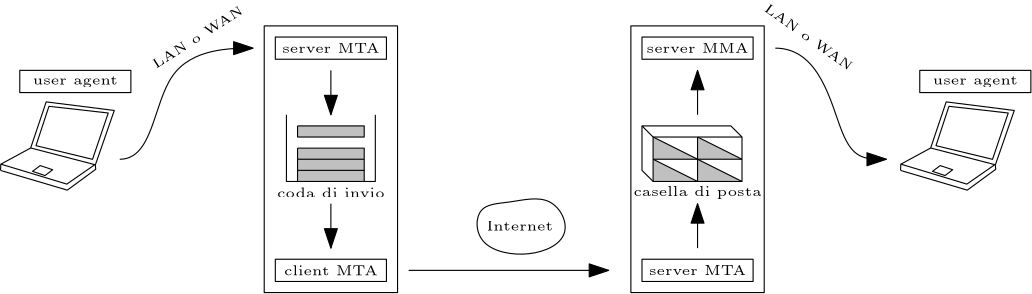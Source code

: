 <?xml version="1.0"?>
<!DOCTYPE ipe SYSTEM "ipe.dtd">
<ipe version="70218" creator="Ipe 7.2.28">
<info created="D:20240322200515" modified="D:20240322201847"/>
<ipestyle name="basic">
<symbol name="arrow/arc(spx)">
<path stroke="sym-stroke" fill="sym-stroke" pen="sym-pen">
0 0 m
-1 0.333 l
-1 -0.333 l
h
</path>
</symbol>
<symbol name="arrow/farc(spx)">
<path stroke="sym-stroke" fill="white" pen="sym-pen">
0 0 m
-1 0.333 l
-1 -0.333 l
h
</path>
</symbol>
<symbol name="arrow/ptarc(spx)">
<path stroke="sym-stroke" fill="sym-stroke" pen="sym-pen">
0 0 m
-1 0.333 l
-0.8 0 l
-1 -0.333 l
h
</path>
</symbol>
<symbol name="arrow/fptarc(spx)">
<path stroke="sym-stroke" fill="white" pen="sym-pen">
0 0 m
-1 0.333 l
-0.8 0 l
-1 -0.333 l
h
</path>
</symbol>
<symbol name="mark/circle(sx)" transformations="translations">
<path fill="sym-stroke">
0.6 0 0 0.6 0 0 e
0.4 0 0 0.4 0 0 e
</path>
</symbol>
<symbol name="mark/disk(sx)" transformations="translations">
<path fill="sym-stroke">
0.6 0 0 0.6 0 0 e
</path>
</symbol>
<symbol name="mark/fdisk(sfx)" transformations="translations">
<group>
<path fill="sym-fill">
0.5 0 0 0.5 0 0 e
</path>
<path fill="sym-stroke" fillrule="eofill">
0.6 0 0 0.6 0 0 e
0.4 0 0 0.4 0 0 e
</path>
</group>
</symbol>
<symbol name="mark/box(sx)" transformations="translations">
<path fill="sym-stroke" fillrule="eofill">
-0.6 -0.6 m
0.6 -0.6 l
0.6 0.6 l
-0.6 0.6 l
h
-0.4 -0.4 m
0.4 -0.4 l
0.4 0.4 l
-0.4 0.4 l
h
</path>
</symbol>
<symbol name="mark/square(sx)" transformations="translations">
<path fill="sym-stroke">
-0.6 -0.6 m
0.6 -0.6 l
0.6 0.6 l
-0.6 0.6 l
h
</path>
</symbol>
<symbol name="mark/fsquare(sfx)" transformations="translations">
<group>
<path fill="sym-fill">
-0.5 -0.5 m
0.5 -0.5 l
0.5 0.5 l
-0.5 0.5 l
h
</path>
<path fill="sym-stroke" fillrule="eofill">
-0.6 -0.6 m
0.6 -0.6 l
0.6 0.6 l
-0.6 0.6 l
h
-0.4 -0.4 m
0.4 -0.4 l
0.4 0.4 l
-0.4 0.4 l
h
</path>
</group>
</symbol>
<symbol name="mark/cross(sx)" transformations="translations">
<group>
<path fill="sym-stroke">
-0.43 -0.57 m
0.57 0.43 l
0.43 0.57 l
-0.57 -0.43 l
h
</path>
<path fill="sym-stroke">
-0.43 0.57 m
0.57 -0.43 l
0.43 -0.57 l
-0.57 0.43 l
h
</path>
</group>
</symbol>
<symbol name="arrow/fnormal(spx)">
<path stroke="sym-stroke" fill="white" pen="sym-pen">
0 0 m
-1 0.333 l
-1 -0.333 l
h
</path>
</symbol>
<symbol name="arrow/pointed(spx)">
<path stroke="sym-stroke" fill="sym-stroke" pen="sym-pen">
0 0 m
-1 0.333 l
-0.8 0 l
-1 -0.333 l
h
</path>
</symbol>
<symbol name="arrow/fpointed(spx)">
<path stroke="sym-stroke" fill="white" pen="sym-pen">
0 0 m
-1 0.333 l
-0.8 0 l
-1 -0.333 l
h
</path>
</symbol>
<symbol name="arrow/linear(spx)">
<path stroke="sym-stroke" pen="sym-pen">
-1 0.333 m
0 0 l
-1 -0.333 l
</path>
</symbol>
<symbol name="arrow/fdouble(spx)">
<path stroke="sym-stroke" fill="white" pen="sym-pen">
0 0 m
-1 0.333 l
-1 -0.333 l
h
-1 0 m
-2 0.333 l
-2 -0.333 l
h
</path>
</symbol>
<symbol name="arrow/double(spx)">
<path stroke="sym-stroke" fill="sym-stroke" pen="sym-pen">
0 0 m
-1 0.333 l
-1 -0.333 l
h
-1 0 m
-2 0.333 l
-2 -0.333 l
h
</path>
</symbol>
<symbol name="arrow/mid-normal(spx)">
<path stroke="sym-stroke" fill="sym-stroke" pen="sym-pen">
0.5 0 m
-0.5 0.333 l
-0.5 -0.333 l
h
</path>
</symbol>
<symbol name="arrow/mid-fnormal(spx)">
<path stroke="sym-stroke" fill="white" pen="sym-pen">
0.5 0 m
-0.5 0.333 l
-0.5 -0.333 l
h
</path>
</symbol>
<symbol name="arrow/mid-pointed(spx)">
<path stroke="sym-stroke" fill="sym-stroke" pen="sym-pen">
0.5 0 m
-0.5 0.333 l
-0.3 0 l
-0.5 -0.333 l
h
</path>
</symbol>
<symbol name="arrow/mid-fpointed(spx)">
<path stroke="sym-stroke" fill="white" pen="sym-pen">
0.5 0 m
-0.5 0.333 l
-0.3 0 l
-0.5 -0.333 l
h
</path>
</symbol>
<symbol name="arrow/mid-double(spx)">
<path stroke="sym-stroke" fill="sym-stroke" pen="sym-pen">
1 0 m
0 0.333 l
0 -0.333 l
h
0 0 m
-1 0.333 l
-1 -0.333 l
h
</path>
</symbol>
<symbol name="arrow/mid-fdouble(spx)">
<path stroke="sym-stroke" fill="white" pen="sym-pen">
1 0 m
0 0.333 l
0 -0.333 l
h
0 0 m
-1 0.333 l
-1 -0.333 l
h
</path>
</symbol>
<anglesize name="22.5 deg" value="22.5"/>
<anglesize name="30 deg" value="30"/>
<anglesize name="45 deg" value="45"/>
<anglesize name="60 deg" value="60"/>
<anglesize name="90 deg" value="90"/>
<arrowsize name="large" value="10"/>
<arrowsize name="small" value="5"/>
<arrowsize name="tiny" value="3"/>
<color name="blue" value="0 0 1"/>
<color name="brown" value="0.647 0.165 0.165"/>
<color name="darkblue" value="0 0 0.545"/>
<color name="darkcyan" value="0 0.545 0.545"/>
<color name="darkgray" value="0.663"/>
<color name="darkgreen" value="0 0.392 0"/>
<color name="darkmagenta" value="0.545 0 0.545"/>
<color name="darkorange" value="1 0.549 0"/>
<color name="darkred" value="0.545 0 0"/>
<color name="gold" value="1 0.843 0"/>
<color name="gray" value="0.745"/>
<color name="green" value="0 1 0"/>
<color name="lightblue" value="0.678 0.847 0.902"/>
<color name="lightcyan" value="0.878 1 1"/>
<color name="lightgray" value="0.827"/>
<color name="lightgreen" value="0.565 0.933 0.565"/>
<color name="lightyellow" value="1 1 0.878"/>
<color name="navy" value="0 0 0.502"/>
<color name="orange" value="1 0.647 0"/>
<color name="pink" value="1 0.753 0.796"/>
<color name="purple" value="0.627 0.125 0.941"/>
<color name="red" value="1 0 0"/>
<color name="seagreen" value="0.18 0.545 0.341"/>
<color name="turquoise" value="0.251 0.878 0.816"/>
<color name="violet" value="0.933 0.51 0.933"/>
<color name="yellow" value="1 1 0"/>
<dashstyle name="dash dot dotted" value="[4 2 1 2 1 2] 0"/>
<dashstyle name="dash dotted" value="[4 2 1 2] 0"/>
<dashstyle name="dashed" value="[4] 0"/>
<dashstyle name="dotted" value="[1 3] 0"/>
<gridsize name="10 pts (~3.5 mm)" value="10"/>
<gridsize name="14 pts (~5 mm)" value="14"/>
<gridsize name="16 pts (~6 mm)" value="16"/>
<gridsize name="20 pts (~7 mm)" value="20"/>
<gridsize name="28 pts (~10 mm)" value="28"/>
<gridsize name="32 pts (~12 mm)" value="32"/>
<gridsize name="4 pts" value="4"/>
<gridsize name="56 pts (~20 mm)" value="56"/>
<gridsize name="8 pts (~3 mm)" value="8"/>
<opacity name="10%" value="0.1"/>
<opacity name="30%" value="0.3"/>
<opacity name="50%" value="0.5"/>
<opacity name="75%" value="0.75"/>
<pen name="fat" value="1.2"/>
<pen name="heavier" value="0.8"/>
<pen name="ultrafat" value="2"/>
<symbolsize name="large" value="5"/>
<symbolsize name="small" value="2"/>
<symbolsize name="tiny" value="1.1"/>
<textsize name="Huge" value="\Huge"/>
<textsize name="LARGE" value="\LARGE"/>
<textsize name="Large" value="\Large"/>
<textsize name="footnote" value="\footnotesize"/>
<textsize name="huge" value="\huge"/>
<textsize name="large" value="\large"/>
<textsize name="script" value="\scriptsize"/>
<textsize name="small" value="\small"/>
<textsize name="tiny" value="\tiny"/>
<textstyle name="center" begin="\begin{center}" end="\end{center}"/>
<textstyle name="item" begin="\begin{itemize}\item{}" end="\end{itemize}"/>
<textstyle name="itemize" begin="\begin{itemize}" end="\end{itemize}"/>
<tiling name="falling" angle="-60" step="4" width="1"/>
<tiling name="rising" angle="30" step="4" width="1"/>
</ipestyle>
<page>
<layer name="alpha"/>
<view layers="alpha" active="alpha"/>
<path layer="alpha" matrix="0.626381 0 0 0.626381 -28.1614 258.161" stroke="black" fill="white">
161.636 724.492 m
199.972 713.178 l
216.345 725.158 l
216.079 727.554 l
226.994 758.968 l
187.859 763.893 l
178.941 737.404 l
161.77 728.086 l
161.636 724.625 l
</path>
<path matrix="0.626381 0 0 0.626381 -28.1614 258.161" stroke="black">
161.903 728.086 m
199.706 716.639 l
215.812 727.82 l
</path>
<path matrix="0.626381 0 0 0.626381 -28.1614 258.161" stroke="black">
215.812 727.82 m
178.941 737.404 l
</path>
<path matrix="0.626381 0 0 0.626381 -28.1614 258.161" stroke="black" fill="white">
189.456 761.364 m
182.002 738.735 l
214.481 730.881 l
223.533 757.503 l
189.323 761.364 l
</path>
<path matrix="0.626381 0 0 0.626381 -28.1614 258.161" stroke="black">
180.006 723.96 m
187.194 721.564 l
191.586 724.891 l
184.398 727.287 l
h
</path>
<text matrix="1 0 0 1 0 16" transformations="translations" pos="192 740" stroke="black" type="label" width="35.022" height="3.386" depth="0" halign="center" valign="center" size="tiny">server MTA</text>
<path matrix="1 0 0 1 0 12" stroke="black">
172 748 m
172 740 l
212 740 l
212 748 l
h
</path>
<text matrix="1 0 0 1 0 -64" transformations="translations" pos="192 740" stroke="black" type="label" width="33.777" height="3.459" depth="0" halign="center" valign="center" size="tiny">client MTA</text>
<path matrix="1 0 0 1 0 -68" stroke="black">
172 748 m
172 740 l
212 740 l
212 748 l
h
</path>
<text matrix="1 0 0 1 0 -36" transformations="translations" pos="192 740" stroke="black" type="label" width="38.71" height="3.459" depth="0" halign="center" valign="center" size="tiny">coda di invio</text>
<path stroke="black" fill="0.753">
180 728 m
204 728 l
204 724 l
180 724 l
180 728 l
</path>
<path fill="0.753">
180 720 m
180 708 l
204 708 l
204 720 l
h
</path>
<path stroke="black">
180 720 m
204 720 l
204 716 l
180 716 l
180 720 l
</path>
<path stroke="black">
180 716 m
180 708 l
</path>
<path stroke="black">
204 716 m
204 708 l
</path>
<path stroke="black">
204 712 m
180 712 l
</path>
<path stroke="black">
176 732 m
176 708 l
208 708 l
208 732 l
</path>
<path stroke="black" arrow="normal/normal">
192 748 m
192 732 l
</path>
<path stroke="black" arrow="normal/normal">
192 700 m
192 684 l
</path>
<path matrix="0.626381 0 0 0.626381 295.839 258.161" stroke="black" fill="white">
161.636 724.492 m
199.972 713.178 l
216.345 725.158 l
216.079 727.554 l
226.994 758.968 l
187.859 763.893 l
178.941 737.404 l
161.77 728.086 l
161.636 724.625 l
</path>
<path matrix="0.626381 0 0 0.626381 295.839 258.161" stroke="black">
161.903 728.086 m
199.706 716.639 l
215.812 727.82 l
</path>
<path matrix="0.626381 0 0 0.626381 295.839 258.161" stroke="black">
215.812 727.82 m
178.941 737.404 l
</path>
<path matrix="0.626381 0 0 0.626381 295.839 258.161" stroke="black" fill="white">
189.456 761.364 m
182.002 738.735 l
214.481 730.881 l
223.533 757.503 l
189.323 761.364 l
</path>
<path matrix="0.626381 0 0 0.626381 295.839 258.161" stroke="black">
180.006 723.96 m
187.194 721.564 l
191.586 724.891 l
184.398 727.287 l
h
</path>
<text matrix="1 0 0 1 132 16" transformations="translations" pos="192 740" stroke="black" type="label" width="36.689" height="3.386" depth="0" halign="center" valign="center" size="tiny">server MMA</text>
<path matrix="1 0 0 1 132 12" stroke="black">
172 748 m
172 740 l
212 740 l
212 748 l
h
</path>
<text matrix="1 0 0 1 132 -64" transformations="translations" pos="192 740" stroke="black" type="label" width="35.022" height="3.386" depth="0" halign="center" valign="center" size="tiny">server MTA</text>
<path matrix="1 0 0 1 132 -68" stroke="black">
172 748 m
172 740 l
212 740 l
212 748 l
h
</path>
<text matrix="1 0 0 1 132 -36" transformations="translations" pos="192 740" stroke="black" type="label" width="46.182" height="3.468" depth="0.96" halign="center" valign="center" size="tiny">casella di posta</text>
<path matrix="1 0 0 1 132 0" stroke="black" rarrow="normal/normal">
192 748 m
192 732 l
</path>
<path matrix="1 0 0 1 132 0" stroke="black" rarrow="normal/normal">
192 700 m
192 684 l
</path>
<path matrix="1 0 0 1 36 -8" fill="0.753">
288 732 m
304 724 l
288 724 l
288 728 l
</path>
<path matrix="1 0 0 1 20 -8" fill="0.753">
288 732 m
304 724 l
288 724 l
288 728 l
</path>
<path matrix="1 0 0 1 20 -16" fill="0.753">
288 732 m
304 724 l
288 724 l
288 728 l
</path>
<path matrix="1 0 0 1 36 -16" fill="0.753">
288 732 m
304 724 l
288 724 l
288 728 l
</path>
<path matrix="1 0 0 1 20 0" stroke="black">
288 716 m
304 716 l
</path>
<path matrix="1 0 0 1 20 0" stroke="black">
288 724 m
304 724 l
</path>
<path matrix="1 0 0 1 20 0" stroke="black">
304 724 m
320 724 l
</path>
<path matrix="1 0 0 1 20 0" stroke="black">
304 716 m
320 716 l
</path>
<path matrix="1 0 0 1 20 0" stroke="black">
304 716 m
320 708 l
</path>
<path matrix="1 0 0 1 20 0" stroke="black">
304 724 m
320 716 l
</path>
<path matrix="1 0 0 1 20 0" stroke="black">
288 724 m
304 716 l
</path>
<path matrix="1 0 0 1 20 0" stroke="black">
288 716 m
304 708 l
</path>
<path matrix="1 0 0 1 20 0" stroke="black">
288 724 m
288 708 l
320 708 l
320 724 l
316 728 l
284 728 l
288 724 l
288 724 l
</path>
<path matrix="1 0 0 1 20 0" stroke="black">
284 728 m
284 712 l
288 708 l
</path>
<path matrix="1 0 0 1 20 0" stroke="black">
304 724 m
304 708 l
</path>
<text matrix="1 0 0 1 -92 4" transformations="translations" pos="192 740" stroke="black" type="label" width="30.649" height="3.072" depth="0.96" halign="center" valign="center" size="tiny">user agent</text>
<path matrix="1 0 0 1 -92 0" stroke="black">
172 748 m
172 740 l
212 740 l
212 748 l
h
</path>
<text matrix="1 0 0 1 232 4" transformations="translations" pos="192 740" stroke="black" type="label" width="30.649" height="3.072" depth="0.96" halign="center" valign="center" size="tiny">user agent</text>
<path matrix="1 0 0 1 232 0" stroke="black">
172 748 m
172 740 l
212 740 l
212 748 l
h
</path>
<path stroke="black">
168 764 m
168 668 l
216 668 l
216 764 l
h
</path>
<path matrix="1 0 0 1 20 0" stroke="black">
280 764 m
280 668 l
328 668 l
328 764 l
h
</path>
<text matrix="1 0 0 1 68 -48" transformations="translations" pos="192 740" stroke="black" type="label" width="23.945" height="3.386" depth="0" halign="center" valign="center" size="tiny">Internet</text>
<path stroke="black">
256 700
244 700
244 684
264 680
280 688
272 704 u
</path>
<path stroke="black" arrow="normal/normal">
220 676 m
292 676 l
</path>
<path stroke="black" arrow="normal/normal">
116 716 m
128 716
128 756
156 756
164 756 c
</path>
<path stroke="black" arrow="normal/normal">
352 756 m
368 756
376 716
384 716
392 716 c
</path>
<text matrix="0.843661 0.536875 -0.536875 0.843661 379.305 32.6104" pos="192 740" stroke="black" type="label" width="37.693" height="3.386" depth="0" halign="center" valign="center" size="tiny">LAN o WAN</text>
<text matrix="0.813727 -0.581246 0.581246 0.813727 -222.357 269.44" pos="192 740" stroke="black" type="label" halign="center" valign="center" size="tiny">LAN o WAN</text>
</page>
</ipe>
